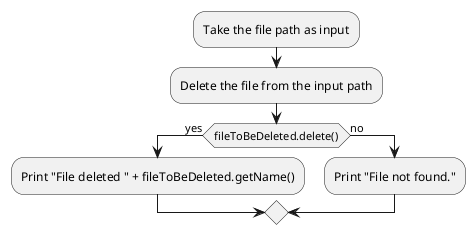 @startuml

:Take the file path as input;
:Delete the file from the input path;
if (fileToBeDeleted.delete()) then (yes)
  :Print "File deleted " + fileToBeDeleted.getName();
else (no)
  :Print "File not found.";
endif

@enduml